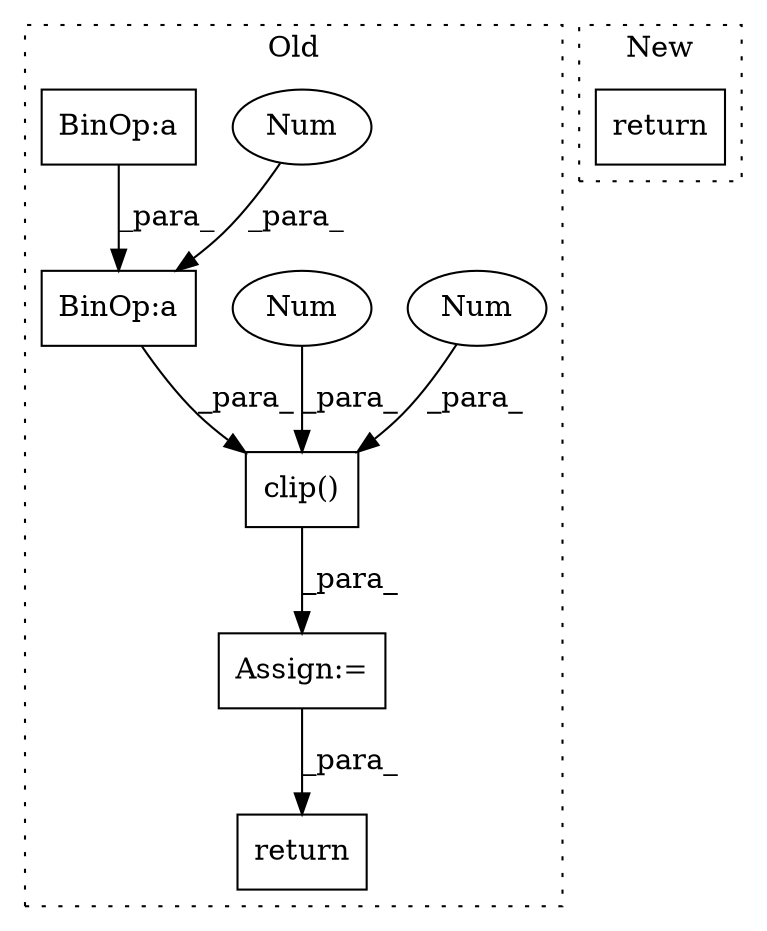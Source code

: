 digraph G {
subgraph cluster0 {
1 [label="clip()" a="75" s="1852,1899" l="8,1" shape="box"];
3 [label="Assign:=" a="68" s="1849" l="3" shape="box"];
4 [label="Num" a="76" s="1898" l="1" shape="ellipse"];
5 [label="Num" a="76" s="1896" l="1" shape="ellipse"];
6 [label="BinOp:a" a="82" s="1886" l="2" shape="box"];
7 [label="Num" a="76" s="1888" l="1" shape="ellipse"];
8 [label="BinOp:a" a="82" s="1880" l="1" shape="box"];
9 [label="return" a="93" s="1909" l="7" shape="box"];
label = "Old";
style="dotted";
}
subgraph cluster1 {
2 [label="return" a="93" s="1141" l="7" shape="box"];
label = "New";
style="dotted";
}
1 -> 3 [label="_para_"];
3 -> 9 [label="_para_"];
4 -> 1 [label="_para_"];
5 -> 1 [label="_para_"];
6 -> 1 [label="_para_"];
7 -> 6 [label="_para_"];
8 -> 6 [label="_para_"];
}